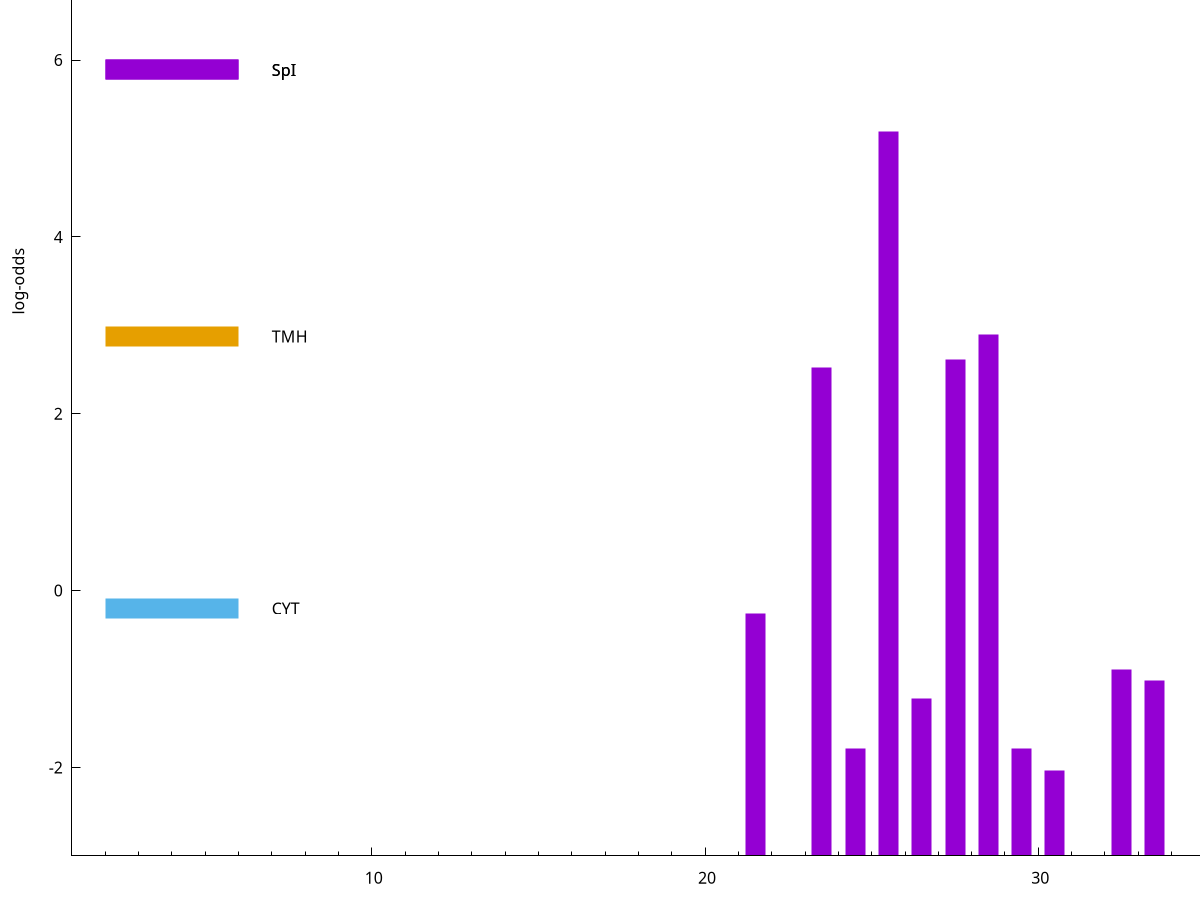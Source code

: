 set title "LipoP predictions for SRR4017925.gff"
set size 2., 1.4
set xrange [1:70] 
set mxtics 10
set yrange [-3:10]
set y2range [0:13]
set ylabel "log-odds"
set term postscript eps color solid "Helvetica" 30
set output "SRR4017925.gff74.eps"
set arrow from 2,5.88764 to 6,5.88764 nohead lt 1 lw 20
set label "SpI" at 7,5.88764
set arrow from 2,2.87398 to 6,2.87398 nohead lt 4 lw 20
set label "TMH" at 7,2.87398
set arrow from 2,-0.200913 to 6,-0.200913 nohead lt 3 lw 20
set label "CYT" at 7,-0.200913
set arrow from 2,5.88764 to 6,5.88764 nohead lt 1 lw 20
set label "SpI" at 7,5.88764
# NOTE: The scores below are the log-odds scores with the threshold
# NOTE: subtracted (a hack to make gnuplot make the histogram all
# NOTE: look nice).
plot "-" axes x1y2 title "" with impulses lt 1 lw 20
25.500000 8.193670
28.500000 5.900890
27.500000 5.615030
23.500000 5.523690
21.500000 2.737446
32.500000 2.103577
33.500000 1.987030
26.500000 1.779700
29.500000 1.220030
24.500000 1.211040
30.500000 0.964040
e
exit
